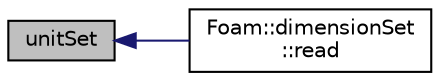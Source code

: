 digraph "unitSet"
{
  bgcolor="transparent";
  edge [fontname="Helvetica",fontsize="10",labelfontname="Helvetica",labelfontsize="10"];
  node [fontname="Helvetica",fontsize="10",shape=record];
  rankdir="LR";
  Node1 [label="unitSet",height=0.2,width=0.4,color="black", fillcolor="grey75", style="filled" fontcolor="black"];
  Node1 -> Node2 [dir="back",color="midnightblue",fontsize="10",style="solid",fontname="Helvetica"];
  Node2 [label="Foam::dimensionSet\l::read",height=0.2,width=0.4,color="black",URL="$classFoam_1_1dimensionSet.html#a4b1272c56fc93e26715db0ffd87a9b1f",tooltip="Read using provided units. Used only in initial parsing. "];
}
